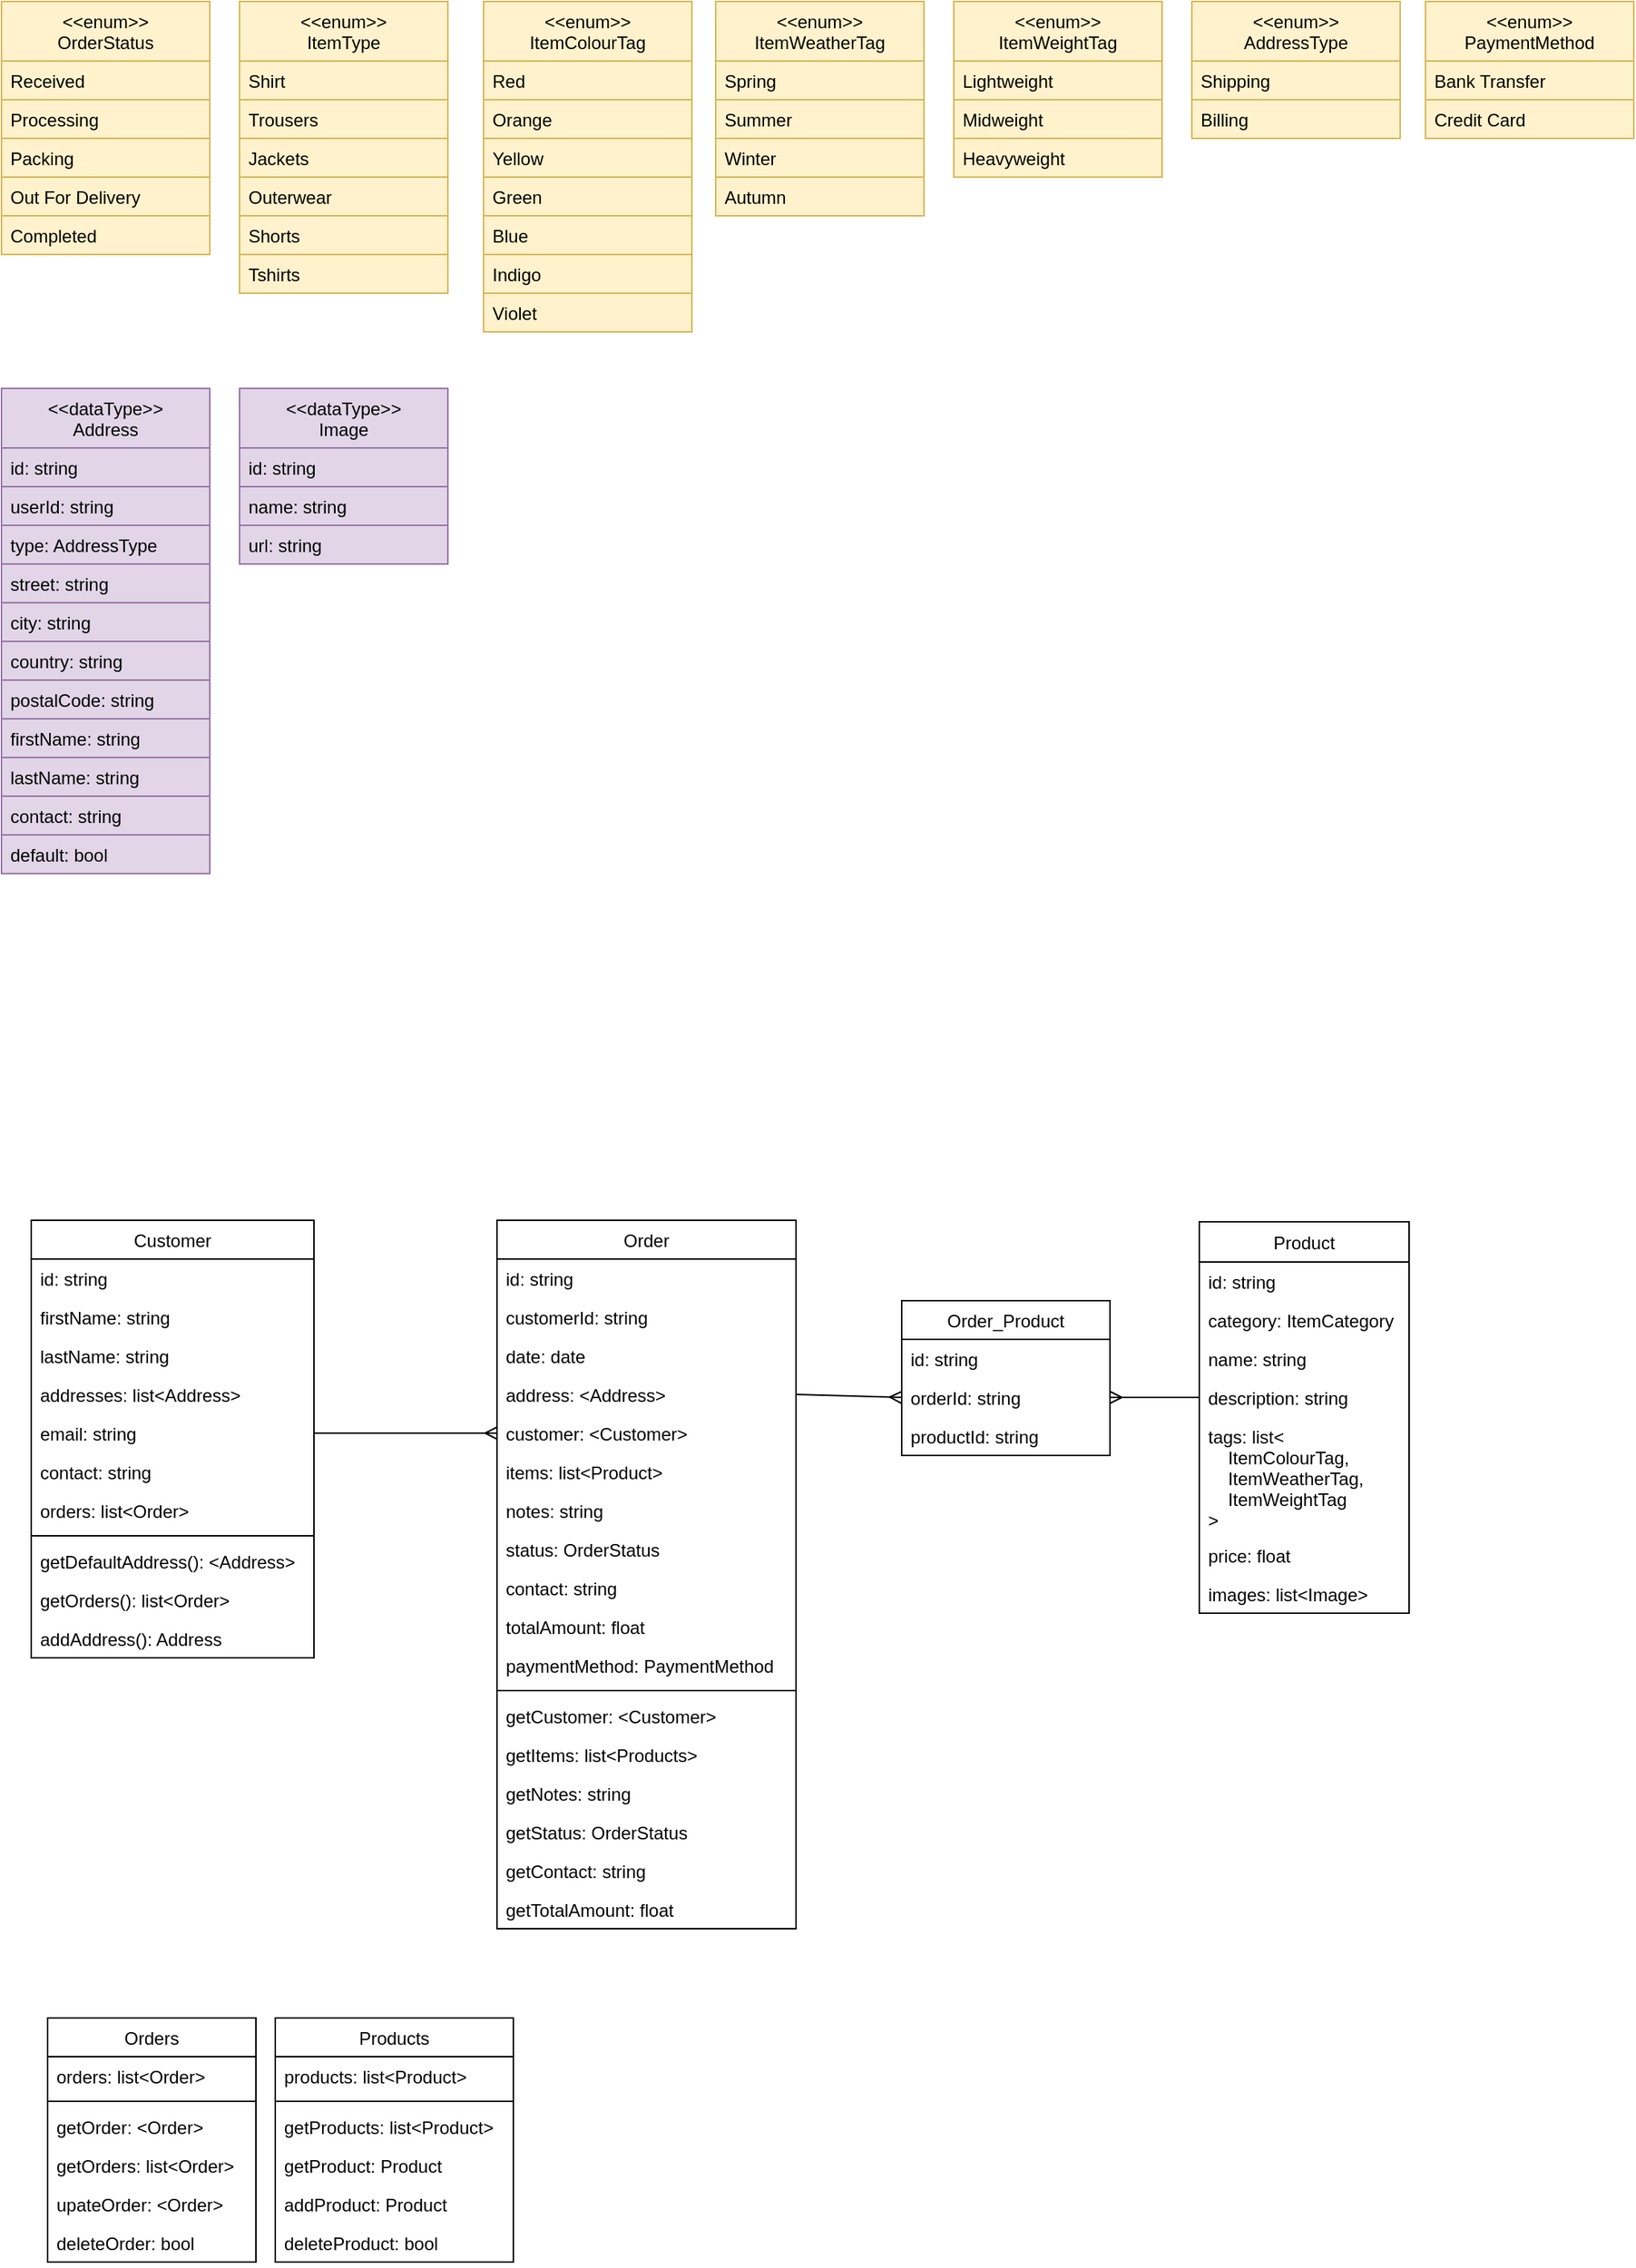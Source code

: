 <mxfile version="14.9.8" type="device"><diagram id="C5RBs43oDa-KdzZeNtuy" name="Page-1"><mxGraphModel dx="1104" dy="794" grid="0" gridSize="10" guides="1" tooltips="1" connect="1" arrows="1" fold="1" page="1" pageScale="1" pageWidth="1169" pageHeight="827" math="0" shadow="0"><root><mxCell id="WIyWlLk6GJQsqaUBKTNV-0"/><mxCell id="WIyWlLk6GJQsqaUBKTNV-1" parent="WIyWlLk6GJQsqaUBKTNV-0"/><mxCell id="N-RZTyFLxeLSmj9aeRfa-0" value="Customer" style="swimlane;fontStyle=0;align=center;verticalAlign=top;childLayout=stackLayout;horizontal=1;startSize=26;horizontalStack=0;resizeParent=1;resizeLast=0;collapsible=1;marginBottom=0;rounded=0;shadow=0;strokeWidth=1;" vertex="1" parent="WIyWlLk6GJQsqaUBKTNV-1"><mxGeometry x="40" y="859" width="190" height="294" as="geometry"><mxRectangle x="220" y="120" width="160" height="26" as="alternateBounds"/></mxGeometry></mxCell><mxCell id="N-RZTyFLxeLSmj9aeRfa-1" value="id: string" style="text;align=left;verticalAlign=top;spacingLeft=4;spacingRight=4;overflow=hidden;rotatable=0;points=[[0,0.5],[1,0.5]];portConstraint=eastwest;" vertex="1" parent="N-RZTyFLxeLSmj9aeRfa-0"><mxGeometry y="26" width="190" height="26" as="geometry"/></mxCell><mxCell id="N-RZTyFLxeLSmj9aeRfa-12" value="firstName: string" style="text;align=left;verticalAlign=top;spacingLeft=4;spacingRight=4;overflow=hidden;rotatable=0;points=[[0,0.5],[1,0.5]];portConstraint=eastwest;" vertex="1" parent="N-RZTyFLxeLSmj9aeRfa-0"><mxGeometry y="52" width="190" height="26" as="geometry"/></mxCell><mxCell id="N-RZTyFLxeLSmj9aeRfa-2" value="lastName: string" style="text;align=left;verticalAlign=top;spacingLeft=4;spacingRight=4;overflow=hidden;rotatable=0;points=[[0,0.5],[1,0.5]];portConstraint=eastwest;rounded=0;shadow=0;html=0;" vertex="1" parent="N-RZTyFLxeLSmj9aeRfa-0"><mxGeometry y="78" width="190" height="26" as="geometry"/></mxCell><mxCell id="N-RZTyFLxeLSmj9aeRfa-3" value="addresses: list&lt;Address&gt;" style="text;align=left;verticalAlign=top;spacingLeft=4;spacingRight=4;overflow=hidden;rotatable=0;points=[[0,0.5],[1,0.5]];portConstraint=eastwest;rounded=0;shadow=0;html=0;" vertex="1" parent="N-RZTyFLxeLSmj9aeRfa-0"><mxGeometry y="104" width="190" height="26" as="geometry"/></mxCell><mxCell id="N-RZTyFLxeLSmj9aeRfa-11" value="email: string" style="text;align=left;verticalAlign=top;spacingLeft=4;spacingRight=4;overflow=hidden;rotatable=0;points=[[0,0.5],[1,0.5]];portConstraint=eastwest;rounded=0;shadow=0;html=0;" vertex="1" parent="N-RZTyFLxeLSmj9aeRfa-0"><mxGeometry y="130" width="190" height="26" as="geometry"/></mxCell><mxCell id="N-RZTyFLxeLSmj9aeRfa-21" value="contact: string" style="text;align=left;verticalAlign=top;spacingLeft=4;spacingRight=4;overflow=hidden;rotatable=0;points=[[0,0.5],[1,0.5]];portConstraint=eastwest;rounded=0;shadow=0;html=0;" vertex="1" parent="N-RZTyFLxeLSmj9aeRfa-0"><mxGeometry y="156" width="190" height="26" as="geometry"/></mxCell><mxCell id="N-RZTyFLxeLSmj9aeRfa-50" value="orders: list&lt;Order&gt;" style="text;align=left;verticalAlign=top;spacingLeft=4;spacingRight=4;overflow=hidden;rotatable=0;points=[[0,0.5],[1,0.5]];portConstraint=eastwest;rounded=0;shadow=0;html=0;" vertex="1" parent="N-RZTyFLxeLSmj9aeRfa-0"><mxGeometry y="182" width="190" height="26" as="geometry"/></mxCell><mxCell id="N-RZTyFLxeLSmj9aeRfa-4" value="" style="line;html=1;strokeWidth=1;align=left;verticalAlign=middle;spacingTop=-1;spacingLeft=3;spacingRight=3;rotatable=0;labelPosition=right;points=[];portConstraint=eastwest;" vertex="1" parent="N-RZTyFLxeLSmj9aeRfa-0"><mxGeometry y="208" width="190" height="8" as="geometry"/></mxCell><mxCell id="N-RZTyFLxeLSmj9aeRfa-5" value="getDefaultAddress(): &lt;Address&gt;" style="text;align=left;verticalAlign=top;spacingLeft=4;spacingRight=4;overflow=hidden;rotatable=0;points=[[0,0.5],[1,0.5]];portConstraint=eastwest;" vertex="1" parent="N-RZTyFLxeLSmj9aeRfa-0"><mxGeometry y="216" width="190" height="26" as="geometry"/></mxCell><mxCell id="N-RZTyFLxeLSmj9aeRfa-51" value="getOrders(): list&lt;Order&gt;" style="text;align=left;verticalAlign=top;spacingLeft=4;spacingRight=4;overflow=hidden;rotatable=0;points=[[0,0.5],[1,0.5]];portConstraint=eastwest;" vertex="1" parent="N-RZTyFLxeLSmj9aeRfa-0"><mxGeometry y="242" width="190" height="26" as="geometry"/></mxCell><mxCell id="N-RZTyFLxeLSmj9aeRfa-117" value="addAddress(): Address" style="text;align=left;verticalAlign=top;spacingLeft=4;spacingRight=4;overflow=hidden;rotatable=0;points=[[0,0.5],[1,0.5]];portConstraint=eastwest;" vertex="1" parent="N-RZTyFLxeLSmj9aeRfa-0"><mxGeometry y="268" width="190" height="26" as="geometry"/></mxCell><mxCell id="N-RZTyFLxeLSmj9aeRfa-13" value="&lt;&lt;dataType&gt;&gt;&#10;Address" style="swimlane;fontStyle=0;childLayout=stackLayout;horizontal=1;startSize=40;horizontalStack=0;resizeParent=1;resizeParentMax=0;resizeLast=0;collapsible=1;marginBottom=0;fillColor=#e1d5e7;strokeColor=#9673a6;" vertex="1" parent="WIyWlLk6GJQsqaUBKTNV-1"><mxGeometry x="20" y="300" width="140" height="326" as="geometry"/></mxCell><mxCell id="N-RZTyFLxeLSmj9aeRfa-14" value="id: string" style="text;strokeColor=#9673a6;fillColor=#e1d5e7;align=left;verticalAlign=top;spacingLeft=4;spacingRight=4;overflow=hidden;rotatable=0;points=[[0,0.5],[1,0.5]];portConstraint=eastwest;" vertex="1" parent="N-RZTyFLxeLSmj9aeRfa-13"><mxGeometry y="40" width="140" height="26" as="geometry"/></mxCell><mxCell id="N-RZTyFLxeLSmj9aeRfa-44" value="userId: string" style="text;strokeColor=#9673a6;fillColor=#e1d5e7;align=left;verticalAlign=top;spacingLeft=4;spacingRight=4;overflow=hidden;rotatable=0;points=[[0,0.5],[1,0.5]];portConstraint=eastwest;" vertex="1" parent="N-RZTyFLxeLSmj9aeRfa-13"><mxGeometry y="66" width="140" height="26" as="geometry"/></mxCell><mxCell id="N-RZTyFLxeLSmj9aeRfa-120" value="type: AddressType" style="text;strokeColor=#9673a6;fillColor=#e1d5e7;align=left;verticalAlign=top;spacingLeft=4;spacingRight=4;overflow=hidden;rotatable=0;points=[[0,0.5],[1,0.5]];portConstraint=eastwest;" vertex="1" parent="N-RZTyFLxeLSmj9aeRfa-13"><mxGeometry y="92" width="140" height="26" as="geometry"/></mxCell><mxCell id="N-RZTyFLxeLSmj9aeRfa-43" value="street: string" style="text;strokeColor=#9673a6;fillColor=#e1d5e7;align=left;verticalAlign=top;spacingLeft=4;spacingRight=4;overflow=hidden;rotatable=0;points=[[0,0.5],[1,0.5]];portConstraint=eastwest;" vertex="1" parent="N-RZTyFLxeLSmj9aeRfa-13"><mxGeometry y="118" width="140" height="26" as="geometry"/></mxCell><mxCell id="N-RZTyFLxeLSmj9aeRfa-15" value="city: string" style="text;strokeColor=#9673a6;fillColor=#e1d5e7;align=left;verticalAlign=top;spacingLeft=4;spacingRight=4;overflow=hidden;rotatable=0;points=[[0,0.5],[1,0.5]];portConstraint=eastwest;" vertex="1" parent="N-RZTyFLxeLSmj9aeRfa-13"><mxGeometry y="144" width="140" height="26" as="geometry"/></mxCell><mxCell id="N-RZTyFLxeLSmj9aeRfa-16" value="country: string" style="text;strokeColor=#9673a6;fillColor=#e1d5e7;align=left;verticalAlign=top;spacingLeft=4;spacingRight=4;overflow=hidden;rotatable=0;points=[[0,0.5],[1,0.5]];portConstraint=eastwest;" vertex="1" parent="N-RZTyFLxeLSmj9aeRfa-13"><mxGeometry y="170" width="140" height="26" as="geometry"/></mxCell><mxCell id="N-RZTyFLxeLSmj9aeRfa-17" value="postalCode: string" style="text;strokeColor=#9673a6;fillColor=#e1d5e7;align=left;verticalAlign=top;spacingLeft=4;spacingRight=4;overflow=hidden;rotatable=0;points=[[0,0.5],[1,0.5]];portConstraint=eastwest;" vertex="1" parent="N-RZTyFLxeLSmj9aeRfa-13"><mxGeometry y="196" width="140" height="26" as="geometry"/></mxCell><mxCell id="N-RZTyFLxeLSmj9aeRfa-18" value="firstName: string" style="text;strokeColor=#9673a6;fillColor=#e1d5e7;align=left;verticalAlign=top;spacingLeft=4;spacingRight=4;overflow=hidden;rotatable=0;points=[[0,0.5],[1,0.5]];portConstraint=eastwest;" vertex="1" parent="N-RZTyFLxeLSmj9aeRfa-13"><mxGeometry y="222" width="140" height="26" as="geometry"/></mxCell><mxCell id="N-RZTyFLxeLSmj9aeRfa-19" value="lastName: string" style="text;strokeColor=#9673a6;fillColor=#e1d5e7;align=left;verticalAlign=top;spacingLeft=4;spacingRight=4;overflow=hidden;rotatable=0;points=[[0,0.5],[1,0.5]];portConstraint=eastwest;" vertex="1" parent="N-RZTyFLxeLSmj9aeRfa-13"><mxGeometry y="248" width="140" height="26" as="geometry"/></mxCell><mxCell id="N-RZTyFLxeLSmj9aeRfa-20" value="contact: string" style="text;strokeColor=#9673a6;fillColor=#e1d5e7;align=left;verticalAlign=top;spacingLeft=4;spacingRight=4;overflow=hidden;rotatable=0;points=[[0,0.5],[1,0.5]];portConstraint=eastwest;" vertex="1" parent="N-RZTyFLxeLSmj9aeRfa-13"><mxGeometry y="274" width="140" height="26" as="geometry"/></mxCell><mxCell id="N-RZTyFLxeLSmj9aeRfa-22" value="default: bool" style="text;strokeColor=#9673a6;fillColor=#e1d5e7;align=left;verticalAlign=top;spacingLeft=4;spacingRight=4;overflow=hidden;rotatable=0;points=[[0,0.5],[1,0.5]];portConstraint=eastwest;" vertex="1" parent="N-RZTyFLxeLSmj9aeRfa-13"><mxGeometry y="300" width="140" height="26" as="geometry"/></mxCell><mxCell id="N-RZTyFLxeLSmj9aeRfa-23" value="Order" style="swimlane;fontStyle=0;childLayout=stackLayout;horizontal=1;startSize=26;horizontalStack=0;resizeParent=1;resizeParentMax=0;resizeLast=0;collapsible=1;marginBottom=0;" vertex="1" parent="WIyWlLk6GJQsqaUBKTNV-1"><mxGeometry x="353" y="859" width="201" height="476" as="geometry"/></mxCell><mxCell id="N-RZTyFLxeLSmj9aeRfa-24" value="id: string" style="text;strokeColor=none;fillColor=none;align=left;verticalAlign=top;spacingLeft=4;spacingRight=4;overflow=hidden;rotatable=0;points=[[0,0.5],[1,0.5]];portConstraint=eastwest;" vertex="1" parent="N-RZTyFLxeLSmj9aeRfa-23"><mxGeometry y="26" width="201" height="26" as="geometry"/></mxCell><mxCell id="N-RZTyFLxeLSmj9aeRfa-125" value="customerId: string" style="text;strokeColor=none;fillColor=none;align=left;verticalAlign=top;spacingLeft=4;spacingRight=4;overflow=hidden;rotatable=0;points=[[0,0.5],[1,0.5]];portConstraint=eastwest;" vertex="1" parent="N-RZTyFLxeLSmj9aeRfa-23"><mxGeometry y="52" width="201" height="26" as="geometry"/></mxCell><mxCell id="N-RZTyFLxeLSmj9aeRfa-26" value="date: date" style="text;strokeColor=none;fillColor=none;align=left;verticalAlign=top;spacingLeft=4;spacingRight=4;overflow=hidden;rotatable=0;points=[[0,0.5],[1,0.5]];portConstraint=eastwest;" vertex="1" parent="N-RZTyFLxeLSmj9aeRfa-23"><mxGeometry y="78" width="201" height="26" as="geometry"/></mxCell><mxCell id="N-RZTyFLxeLSmj9aeRfa-45" value="address: &lt;Address&gt;" style="text;strokeColor=none;fillColor=none;align=left;verticalAlign=top;spacingLeft=4;spacingRight=4;overflow=hidden;rotatable=0;points=[[0,0.5],[1,0.5]];portConstraint=eastwest;" vertex="1" parent="N-RZTyFLxeLSmj9aeRfa-23"><mxGeometry y="104" width="201" height="26" as="geometry"/></mxCell><mxCell id="N-RZTyFLxeLSmj9aeRfa-46" value="customer: &lt;Customer&gt;" style="text;strokeColor=none;fillColor=none;align=left;verticalAlign=top;spacingLeft=4;spacingRight=4;overflow=hidden;rotatable=0;points=[[0,0.5],[1,0.5]];portConstraint=eastwest;" vertex="1" parent="N-RZTyFLxeLSmj9aeRfa-23"><mxGeometry y="130" width="201" height="26" as="geometry"/></mxCell><mxCell id="N-RZTyFLxeLSmj9aeRfa-25" value="items: list&lt;Product&gt;" style="text;strokeColor=none;fillColor=none;align=left;verticalAlign=top;spacingLeft=4;spacingRight=4;overflow=hidden;rotatable=0;points=[[0,0.5],[1,0.5]];portConstraint=eastwest;" vertex="1" parent="N-RZTyFLxeLSmj9aeRfa-23"><mxGeometry y="156" width="201" height="26" as="geometry"/></mxCell><mxCell id="N-RZTyFLxeLSmj9aeRfa-34" value="notes: string" style="text;strokeColor=none;fillColor=none;align=left;verticalAlign=top;spacingLeft=4;spacingRight=4;overflow=hidden;rotatable=0;points=[[0,0.5],[1,0.5]];portConstraint=eastwest;" vertex="1" parent="N-RZTyFLxeLSmj9aeRfa-23"><mxGeometry y="182" width="201" height="26" as="geometry"/></mxCell><mxCell id="N-RZTyFLxeLSmj9aeRfa-33" value="status: OrderStatus" style="text;strokeColor=none;fillColor=none;align=left;verticalAlign=top;spacingLeft=4;spacingRight=4;overflow=hidden;rotatable=0;points=[[0,0.5],[1,0.5]];portConstraint=eastwest;" vertex="1" parent="N-RZTyFLxeLSmj9aeRfa-23"><mxGeometry y="208" width="201" height="26" as="geometry"/></mxCell><mxCell id="N-RZTyFLxeLSmj9aeRfa-52" value="contact: string" style="text;strokeColor=none;fillColor=none;align=left;verticalAlign=top;spacingLeft=4;spacingRight=4;overflow=hidden;rotatable=0;points=[[0,0.5],[1,0.5]];portConstraint=eastwest;" vertex="1" parent="N-RZTyFLxeLSmj9aeRfa-23"><mxGeometry y="234" width="201" height="26" as="geometry"/></mxCell><mxCell id="N-RZTyFLxeLSmj9aeRfa-56" value="totalAmount: float" style="text;strokeColor=none;fillColor=none;align=left;verticalAlign=top;spacingLeft=4;spacingRight=4;overflow=hidden;rotatable=0;points=[[0,0.5],[1,0.5]];portConstraint=eastwest;" vertex="1" parent="N-RZTyFLxeLSmj9aeRfa-23"><mxGeometry y="260" width="201" height="26" as="geometry"/></mxCell><mxCell id="N-RZTyFLxeLSmj9aeRfa-162" value="paymentMethod: PaymentMethod" style="text;strokeColor=none;fillColor=none;align=left;verticalAlign=top;spacingLeft=4;spacingRight=4;overflow=hidden;rotatable=0;points=[[0,0.5],[1,0.5]];portConstraint=eastwest;" vertex="1" parent="N-RZTyFLxeLSmj9aeRfa-23"><mxGeometry y="286" width="201" height="26" as="geometry"/></mxCell><mxCell id="N-RZTyFLxeLSmj9aeRfa-47" value="" style="line;html=1;strokeWidth=1;align=left;verticalAlign=middle;spacingTop=-1;spacingLeft=3;spacingRight=3;rotatable=0;labelPosition=right;points=[];portConstraint=eastwest;" vertex="1" parent="N-RZTyFLxeLSmj9aeRfa-23"><mxGeometry y="312" width="201" height="8" as="geometry"/></mxCell><mxCell id="N-RZTyFLxeLSmj9aeRfa-48" value="getCustomer: &lt;Customer&gt;" style="text;strokeColor=none;fillColor=none;align=left;verticalAlign=top;spacingLeft=4;spacingRight=4;overflow=hidden;rotatable=0;points=[[0,0.5],[1,0.5]];portConstraint=eastwest;" vertex="1" parent="N-RZTyFLxeLSmj9aeRfa-23"><mxGeometry y="320" width="201" height="26" as="geometry"/></mxCell><mxCell id="N-RZTyFLxeLSmj9aeRfa-49" value="getItems: list&lt;Products&gt;" style="text;strokeColor=none;fillColor=none;align=left;verticalAlign=top;spacingLeft=4;spacingRight=4;overflow=hidden;rotatable=0;points=[[0,0.5],[1,0.5]];portConstraint=eastwest;" vertex="1" parent="N-RZTyFLxeLSmj9aeRfa-23"><mxGeometry y="346" width="201" height="26" as="geometry"/></mxCell><mxCell id="N-RZTyFLxeLSmj9aeRfa-53" value="getNotes: string" style="text;strokeColor=none;fillColor=none;align=left;verticalAlign=top;spacingLeft=4;spacingRight=4;overflow=hidden;rotatable=0;points=[[0,0.5],[1,0.5]];portConstraint=eastwest;" vertex="1" parent="N-RZTyFLxeLSmj9aeRfa-23"><mxGeometry y="372" width="201" height="26" as="geometry"/></mxCell><mxCell id="N-RZTyFLxeLSmj9aeRfa-55" value="getStatus: OrderStatus" style="text;strokeColor=none;fillColor=none;align=left;verticalAlign=top;spacingLeft=4;spacingRight=4;overflow=hidden;rotatable=0;points=[[0,0.5],[1,0.5]];portConstraint=eastwest;" vertex="1" parent="N-RZTyFLxeLSmj9aeRfa-23"><mxGeometry y="398" width="201" height="26" as="geometry"/></mxCell><mxCell id="N-RZTyFLxeLSmj9aeRfa-54" value="getContact: string" style="text;strokeColor=none;fillColor=none;align=left;verticalAlign=top;spacingLeft=4;spacingRight=4;overflow=hidden;rotatable=0;points=[[0,0.5],[1,0.5]];portConstraint=eastwest;" vertex="1" parent="N-RZTyFLxeLSmj9aeRfa-23"><mxGeometry y="424" width="201" height="26" as="geometry"/></mxCell><mxCell id="N-RZTyFLxeLSmj9aeRfa-57" value="getTotalAmount: float" style="text;strokeColor=none;fillColor=none;align=left;verticalAlign=top;spacingLeft=4;spacingRight=4;overflow=hidden;rotatable=0;points=[[0,0.5],[1,0.5]];portConstraint=eastwest;" vertex="1" parent="N-RZTyFLxeLSmj9aeRfa-23"><mxGeometry y="450" width="201" height="26" as="geometry"/></mxCell><mxCell id="N-RZTyFLxeLSmj9aeRfa-27" value="&lt;&lt;enum&gt;&gt;&#10;OrderStatus" style="swimlane;fontStyle=0;childLayout=stackLayout;horizontal=1;startSize=40;horizontalStack=0;resizeParent=1;resizeParentMax=0;resizeLast=0;collapsible=1;marginBottom=0;labelBorderColor=none;fillColor=#fff2cc;strokeColor=#d6b656;" vertex="1" parent="WIyWlLk6GJQsqaUBKTNV-1"><mxGeometry x="20" y="40" width="140" height="170" as="geometry"/></mxCell><mxCell id="N-RZTyFLxeLSmj9aeRfa-28" value="Received" style="text;strokeColor=#d6b656;fillColor=#fff2cc;align=left;verticalAlign=top;spacingLeft=4;spacingRight=4;overflow=hidden;rotatable=0;points=[[0,0.5],[1,0.5]];portConstraint=eastwest;" vertex="1" parent="N-RZTyFLxeLSmj9aeRfa-27"><mxGeometry y="40" width="140" height="26" as="geometry"/></mxCell><mxCell id="N-RZTyFLxeLSmj9aeRfa-29" value="Processing" style="text;strokeColor=#d6b656;fillColor=#fff2cc;align=left;verticalAlign=top;spacingLeft=4;spacingRight=4;overflow=hidden;rotatable=0;points=[[0,0.5],[1,0.5]];portConstraint=eastwest;" vertex="1" parent="N-RZTyFLxeLSmj9aeRfa-27"><mxGeometry y="66" width="140" height="26" as="geometry"/></mxCell><mxCell id="N-RZTyFLxeLSmj9aeRfa-30" value="Packing" style="text;strokeColor=#d6b656;fillColor=#fff2cc;align=left;verticalAlign=top;spacingLeft=4;spacingRight=4;overflow=hidden;rotatable=0;points=[[0,0.5],[1,0.5]];portConstraint=eastwest;" vertex="1" parent="N-RZTyFLxeLSmj9aeRfa-27"><mxGeometry y="92" width="140" height="26" as="geometry"/></mxCell><mxCell id="N-RZTyFLxeLSmj9aeRfa-31" value="Out For Delivery" style="text;strokeColor=#d6b656;fillColor=#fff2cc;align=left;verticalAlign=top;spacingLeft=4;spacingRight=4;overflow=hidden;rotatable=0;points=[[0,0.5],[1,0.5]];portConstraint=eastwest;" vertex="1" parent="N-RZTyFLxeLSmj9aeRfa-27"><mxGeometry y="118" width="140" height="26" as="geometry"/></mxCell><mxCell id="N-RZTyFLxeLSmj9aeRfa-32" value="Completed" style="text;strokeColor=#d6b656;fillColor=#fff2cc;align=left;verticalAlign=top;spacingLeft=4;spacingRight=4;overflow=hidden;rotatable=0;points=[[0,0.5],[1,0.5]];portConstraint=eastwest;" vertex="1" parent="N-RZTyFLxeLSmj9aeRfa-27"><mxGeometry y="144" width="140" height="26" as="geometry"/></mxCell><mxCell id="N-RZTyFLxeLSmj9aeRfa-35" value="Orders" style="swimlane;fontStyle=0;childLayout=stackLayout;horizontal=1;startSize=26;horizontalStack=0;resizeParent=1;resizeParentMax=0;resizeLast=0;collapsible=1;marginBottom=0;" vertex="1" parent="WIyWlLk6GJQsqaUBKTNV-1"><mxGeometry x="51" y="1395" width="140" height="164" as="geometry"/></mxCell><mxCell id="N-RZTyFLxeLSmj9aeRfa-36" value="orders: list&lt;Order&gt;" style="text;strokeColor=none;fillColor=none;align=left;verticalAlign=top;spacingLeft=4;spacingRight=4;overflow=hidden;rotatable=0;points=[[0,0.5],[1,0.5]];portConstraint=eastwest;" vertex="1" parent="N-RZTyFLxeLSmj9aeRfa-35"><mxGeometry y="26" width="140" height="26" as="geometry"/></mxCell><mxCell id="N-RZTyFLxeLSmj9aeRfa-39" value="" style="line;html=1;strokeWidth=1;align=left;verticalAlign=middle;spacingTop=-1;spacingLeft=3;spacingRight=3;rotatable=0;labelPosition=right;points=[];portConstraint=eastwest;" vertex="1" parent="N-RZTyFLxeLSmj9aeRfa-35"><mxGeometry y="52" width="140" height="8" as="geometry"/></mxCell><mxCell id="N-RZTyFLxeLSmj9aeRfa-38" value="getOrder: &lt;Order&gt;" style="text;strokeColor=none;fillColor=none;align=left;verticalAlign=top;spacingLeft=4;spacingRight=4;overflow=hidden;rotatable=0;points=[[0,0.5],[1,0.5]];portConstraint=eastwest;" vertex="1" parent="N-RZTyFLxeLSmj9aeRfa-35"><mxGeometry y="60" width="140" height="26" as="geometry"/></mxCell><mxCell id="N-RZTyFLxeLSmj9aeRfa-40" value="getOrders: list&lt;Order&gt;" style="text;strokeColor=none;fillColor=none;align=left;verticalAlign=top;spacingLeft=4;spacingRight=4;overflow=hidden;rotatable=0;points=[[0,0.5],[1,0.5]];portConstraint=eastwest;" vertex="1" parent="N-RZTyFLxeLSmj9aeRfa-35"><mxGeometry y="86" width="140" height="26" as="geometry"/></mxCell><mxCell id="N-RZTyFLxeLSmj9aeRfa-41" value="upateOrder: &lt;Order&gt;" style="text;strokeColor=none;fillColor=none;align=left;verticalAlign=top;spacingLeft=4;spacingRight=4;overflow=hidden;rotatable=0;points=[[0,0.5],[1,0.5]];portConstraint=eastwest;" vertex="1" parent="N-RZTyFLxeLSmj9aeRfa-35"><mxGeometry y="112" width="140" height="26" as="geometry"/></mxCell><mxCell id="N-RZTyFLxeLSmj9aeRfa-42" value="deleteOrder: bool" style="text;strokeColor=none;fillColor=none;align=left;verticalAlign=top;spacingLeft=4;spacingRight=4;overflow=hidden;rotatable=0;points=[[0,0.5],[1,0.5]];portConstraint=eastwest;" vertex="1" parent="N-RZTyFLxeLSmj9aeRfa-35"><mxGeometry y="138" width="140" height="26" as="geometry"/></mxCell><mxCell id="N-RZTyFLxeLSmj9aeRfa-58" value="Product" style="swimlane;fontStyle=0;childLayout=stackLayout;horizontal=1;startSize=27;horizontalStack=0;resizeParent=1;resizeParentMax=0;resizeLast=0;collapsible=1;marginBottom=0;" vertex="1" parent="WIyWlLk6GJQsqaUBKTNV-1"><mxGeometry x="825" y="860" width="141" height="263" as="geometry"/></mxCell><mxCell id="N-RZTyFLxeLSmj9aeRfa-59" value="id: string" style="text;align=left;verticalAlign=top;spacingLeft=4;spacingRight=4;overflow=hidden;rotatable=0;points=[[0,0.5],[1,0.5]];portConstraint=eastwest;" vertex="1" parent="N-RZTyFLxeLSmj9aeRfa-58"><mxGeometry y="27" width="141" height="26" as="geometry"/></mxCell><mxCell id="N-RZTyFLxeLSmj9aeRfa-60" value="category: ItemCategory" style="text;align=left;verticalAlign=top;spacingLeft=4;spacingRight=4;overflow=hidden;rotatable=0;points=[[0,0.5],[1,0.5]];portConstraint=eastwest;" vertex="1" parent="N-RZTyFLxeLSmj9aeRfa-58"><mxGeometry y="53" width="141" height="26" as="geometry"/></mxCell><mxCell id="N-RZTyFLxeLSmj9aeRfa-63" value="name: string" style="text;align=left;verticalAlign=top;spacingLeft=4;spacingRight=4;overflow=hidden;rotatable=0;points=[[0,0.5],[1,0.5]];portConstraint=eastwest;" vertex="1" parent="N-RZTyFLxeLSmj9aeRfa-58"><mxGeometry y="79" width="141" height="26" as="geometry"/></mxCell><mxCell id="N-RZTyFLxeLSmj9aeRfa-65" value="description: string" style="text;align=left;verticalAlign=top;spacingLeft=4;spacingRight=4;overflow=hidden;rotatable=0;points=[[0,0.5],[1,0.5]];portConstraint=eastwest;" vertex="1" parent="N-RZTyFLxeLSmj9aeRfa-58"><mxGeometry y="105" width="141" height="26" as="geometry"/></mxCell><mxCell id="N-RZTyFLxeLSmj9aeRfa-64" value="tags: list&lt;&#10;    ItemColourTag, &#10;    ItemWeatherTag, &#10;    ItemWeightTag&#10;&gt;" style="text;align=left;verticalAlign=top;spacingLeft=4;spacingRight=4;overflow=hidden;rotatable=0;points=[[0,0.5],[1,0.5]];portConstraint=eastwest;" vertex="1" parent="N-RZTyFLxeLSmj9aeRfa-58"><mxGeometry y="131" width="141" height="80" as="geometry"/></mxCell><mxCell id="N-RZTyFLxeLSmj9aeRfa-62" value="price: float" style="text;align=left;verticalAlign=top;spacingLeft=4;spacingRight=4;overflow=hidden;rotatable=0;points=[[0,0.5],[1,0.5]];portConstraint=eastwest;" vertex="1" parent="N-RZTyFLxeLSmj9aeRfa-58"><mxGeometry y="211" width="141" height="26" as="geometry"/></mxCell><mxCell id="N-RZTyFLxeLSmj9aeRfa-61" value="images: list&lt;Image&gt;" style="text;align=left;verticalAlign=top;spacingLeft=4;spacingRight=4;overflow=hidden;rotatable=0;points=[[0,0.5],[1,0.5]];portConstraint=eastwest;" vertex="1" parent="N-RZTyFLxeLSmj9aeRfa-58"><mxGeometry y="237" width="141" height="26" as="geometry"/></mxCell><mxCell id="N-RZTyFLxeLSmj9aeRfa-66" value="&lt;&lt;enum&gt;&gt;&#10;ItemType" style="swimlane;fontStyle=0;childLayout=stackLayout;horizontal=1;startSize=40;horizontalStack=0;resizeParent=1;resizeParentMax=0;resizeLast=0;collapsible=1;marginBottom=0;fillColor=#fff2cc;strokeColor=#d6b656;" vertex="1" parent="WIyWlLk6GJQsqaUBKTNV-1"><mxGeometry x="180" y="40" width="140" height="196" as="geometry"/></mxCell><mxCell id="N-RZTyFLxeLSmj9aeRfa-67" value="Shirt" style="text;strokeColor=#d6b656;fillColor=#fff2cc;align=left;verticalAlign=top;spacingLeft=4;spacingRight=4;overflow=hidden;rotatable=0;points=[[0,0.5],[1,0.5]];portConstraint=eastwest;" vertex="1" parent="N-RZTyFLxeLSmj9aeRfa-66"><mxGeometry y="40" width="140" height="26" as="geometry"/></mxCell><mxCell id="N-RZTyFLxeLSmj9aeRfa-68" value="Trousers" style="text;strokeColor=#d6b656;fillColor=#fff2cc;align=left;verticalAlign=top;spacingLeft=4;spacingRight=4;overflow=hidden;rotatable=0;points=[[0,0.5],[1,0.5]];portConstraint=eastwest;" vertex="1" parent="N-RZTyFLxeLSmj9aeRfa-66"><mxGeometry y="66" width="140" height="26" as="geometry"/></mxCell><mxCell id="N-RZTyFLxeLSmj9aeRfa-69" value="Jackets" style="text;strokeColor=#d6b656;fillColor=#fff2cc;align=left;verticalAlign=top;spacingLeft=4;spacingRight=4;overflow=hidden;rotatable=0;points=[[0,0.5],[1,0.5]];portConstraint=eastwest;" vertex="1" parent="N-RZTyFLxeLSmj9aeRfa-66"><mxGeometry y="92" width="140" height="26" as="geometry"/></mxCell><mxCell id="N-RZTyFLxeLSmj9aeRfa-70" value="Outerwear" style="text;strokeColor=#d6b656;fillColor=#fff2cc;align=left;verticalAlign=top;spacingLeft=4;spacingRight=4;overflow=hidden;rotatable=0;points=[[0,0.5],[1,0.5]];portConstraint=eastwest;" vertex="1" parent="N-RZTyFLxeLSmj9aeRfa-66"><mxGeometry y="118" width="140" height="26" as="geometry"/></mxCell><mxCell id="N-RZTyFLxeLSmj9aeRfa-71" value="Shorts" style="text;strokeColor=#d6b656;fillColor=#fff2cc;align=left;verticalAlign=top;spacingLeft=4;spacingRight=4;overflow=hidden;rotatable=0;points=[[0,0.5],[1,0.5]];portConstraint=eastwest;" vertex="1" parent="N-RZTyFLxeLSmj9aeRfa-66"><mxGeometry y="144" width="140" height="26" as="geometry"/></mxCell><mxCell id="N-RZTyFLxeLSmj9aeRfa-72" value="Tshirts" style="text;strokeColor=#d6b656;fillColor=#fff2cc;align=left;verticalAlign=top;spacingLeft=4;spacingRight=4;overflow=hidden;rotatable=0;points=[[0,0.5],[1,0.5]];portConstraint=eastwest;" vertex="1" parent="N-RZTyFLxeLSmj9aeRfa-66"><mxGeometry y="170" width="140" height="26" as="geometry"/></mxCell><mxCell id="N-RZTyFLxeLSmj9aeRfa-73" value="&lt;&lt;enum&gt;&gt;&#10;ItemColourTag" style="swimlane;fontStyle=0;childLayout=stackLayout;horizontal=1;startSize=40;horizontalStack=0;resizeParent=1;resizeParentMax=0;resizeLast=0;collapsible=1;marginBottom=0;fillColor=#fff2cc;strokeColor=#d6b656;" vertex="1" parent="WIyWlLk6GJQsqaUBKTNV-1"><mxGeometry x="344" y="40" width="140" height="222" as="geometry"/></mxCell><mxCell id="N-RZTyFLxeLSmj9aeRfa-74" value="Red" style="text;strokeColor=#d6b656;fillColor=#fff2cc;align=left;verticalAlign=top;spacingLeft=4;spacingRight=4;overflow=hidden;rotatable=0;points=[[0,0.5],[1,0.5]];portConstraint=eastwest;" vertex="1" parent="N-RZTyFLxeLSmj9aeRfa-73"><mxGeometry y="40" width="140" height="26" as="geometry"/></mxCell><mxCell id="N-RZTyFLxeLSmj9aeRfa-75" value="Orange" style="text;strokeColor=#d6b656;fillColor=#fff2cc;align=left;verticalAlign=top;spacingLeft=4;spacingRight=4;overflow=hidden;rotatable=0;points=[[0,0.5],[1,0.5]];portConstraint=eastwest;" vertex="1" parent="N-RZTyFLxeLSmj9aeRfa-73"><mxGeometry y="66" width="140" height="26" as="geometry"/></mxCell><mxCell id="N-RZTyFLxeLSmj9aeRfa-81" value="Yellow" style="text;strokeColor=#d6b656;fillColor=#fff2cc;align=left;verticalAlign=top;spacingLeft=4;spacingRight=4;overflow=hidden;rotatable=0;points=[[0,0.5],[1,0.5]];portConstraint=eastwest;" vertex="1" parent="N-RZTyFLxeLSmj9aeRfa-73"><mxGeometry y="92" width="140" height="26" as="geometry"/></mxCell><mxCell id="N-RZTyFLxeLSmj9aeRfa-80" value="Green" style="text;strokeColor=#d6b656;fillColor=#fff2cc;align=left;verticalAlign=top;spacingLeft=4;spacingRight=4;overflow=hidden;rotatable=0;points=[[0,0.5],[1,0.5]];portConstraint=eastwest;" vertex="1" parent="N-RZTyFLxeLSmj9aeRfa-73"><mxGeometry y="118" width="140" height="26" as="geometry"/></mxCell><mxCell id="N-RZTyFLxeLSmj9aeRfa-76" value="Blue" style="text;strokeColor=#d6b656;fillColor=#fff2cc;align=left;verticalAlign=top;spacingLeft=4;spacingRight=4;overflow=hidden;rotatable=0;points=[[0,0.5],[1,0.5]];portConstraint=eastwest;" vertex="1" parent="N-RZTyFLxeLSmj9aeRfa-73"><mxGeometry y="144" width="140" height="26" as="geometry"/></mxCell><mxCell id="N-RZTyFLxeLSmj9aeRfa-77" value="Indigo" style="text;strokeColor=#d6b656;fillColor=#fff2cc;align=left;verticalAlign=top;spacingLeft=4;spacingRight=4;overflow=hidden;rotatable=0;points=[[0,0.5],[1,0.5]];portConstraint=eastwest;" vertex="1" parent="N-RZTyFLxeLSmj9aeRfa-73"><mxGeometry y="170" width="140" height="26" as="geometry"/></mxCell><mxCell id="N-RZTyFLxeLSmj9aeRfa-78" value="Violet" style="text;strokeColor=#d6b656;fillColor=#fff2cc;align=left;verticalAlign=top;spacingLeft=4;spacingRight=4;overflow=hidden;rotatable=0;points=[[0,0.5],[1,0.5]];portConstraint=eastwest;" vertex="1" parent="N-RZTyFLxeLSmj9aeRfa-73"><mxGeometry y="196" width="140" height="26" as="geometry"/></mxCell><mxCell id="N-RZTyFLxeLSmj9aeRfa-82" value="&lt;&lt;enum&gt;&gt;&#10;ItemWeatherTag" style="swimlane;fontStyle=0;childLayout=stackLayout;horizontal=1;startSize=40;horizontalStack=0;resizeParent=1;resizeParentMax=0;resizeLast=0;collapsible=1;marginBottom=0;fillColor=#fff2cc;strokeColor=#d6b656;" vertex="1" parent="WIyWlLk6GJQsqaUBKTNV-1"><mxGeometry x="500" y="40" width="140" height="144" as="geometry"/></mxCell><mxCell id="N-RZTyFLxeLSmj9aeRfa-83" value="Spring" style="text;strokeColor=#d6b656;fillColor=#fff2cc;align=left;verticalAlign=top;spacingLeft=4;spacingRight=4;overflow=hidden;rotatable=0;points=[[0,0.5],[1,0.5]];portConstraint=eastwest;" vertex="1" parent="N-RZTyFLxeLSmj9aeRfa-82"><mxGeometry y="40" width="140" height="26" as="geometry"/></mxCell><mxCell id="N-RZTyFLxeLSmj9aeRfa-84" value="Summer" style="text;strokeColor=#d6b656;fillColor=#fff2cc;align=left;verticalAlign=top;spacingLeft=4;spacingRight=4;overflow=hidden;rotatable=0;points=[[0,0.5],[1,0.5]];portConstraint=eastwest;" vertex="1" parent="N-RZTyFLxeLSmj9aeRfa-82"><mxGeometry y="66" width="140" height="26" as="geometry"/></mxCell><mxCell id="N-RZTyFLxeLSmj9aeRfa-85" value="Winter" style="text;strokeColor=#d6b656;fillColor=#fff2cc;align=left;verticalAlign=top;spacingLeft=4;spacingRight=4;overflow=hidden;rotatable=0;points=[[0,0.5],[1,0.5]];portConstraint=eastwest;" vertex="1" parent="N-RZTyFLxeLSmj9aeRfa-82"><mxGeometry y="92" width="140" height="26" as="geometry"/></mxCell><mxCell id="N-RZTyFLxeLSmj9aeRfa-86" value="Autumn" style="text;strokeColor=#d6b656;fillColor=#fff2cc;align=left;verticalAlign=top;spacingLeft=4;spacingRight=4;overflow=hidden;rotatable=0;points=[[0,0.5],[1,0.5]];portConstraint=eastwest;" vertex="1" parent="N-RZTyFLxeLSmj9aeRfa-82"><mxGeometry y="118" width="140" height="26" as="geometry"/></mxCell><mxCell id="N-RZTyFLxeLSmj9aeRfa-90" value="&lt;&lt;enum&gt;&gt;&#10;ItemWeightTag" style="swimlane;fontStyle=0;childLayout=stackLayout;horizontal=1;startSize=40;horizontalStack=0;resizeParent=1;resizeParentMax=0;resizeLast=0;collapsible=1;marginBottom=0;fillColor=#fff2cc;strokeColor=#d6b656;" vertex="1" parent="WIyWlLk6GJQsqaUBKTNV-1"><mxGeometry x="660" y="40" width="140" height="118" as="geometry"/></mxCell><mxCell id="N-RZTyFLxeLSmj9aeRfa-91" value="Lightweight" style="text;strokeColor=#d6b656;fillColor=#fff2cc;align=left;verticalAlign=top;spacingLeft=4;spacingRight=4;overflow=hidden;rotatable=0;points=[[0,0.5],[1,0.5]];portConstraint=eastwest;" vertex="1" parent="N-RZTyFLxeLSmj9aeRfa-90"><mxGeometry y="40" width="140" height="26" as="geometry"/></mxCell><mxCell id="N-RZTyFLxeLSmj9aeRfa-92" value="Midweight" style="text;strokeColor=#d6b656;fillColor=#fff2cc;align=left;verticalAlign=top;spacingLeft=4;spacingRight=4;overflow=hidden;rotatable=0;points=[[0,0.5],[1,0.5]];portConstraint=eastwest;" vertex="1" parent="N-RZTyFLxeLSmj9aeRfa-90"><mxGeometry y="66" width="140" height="26" as="geometry"/></mxCell><mxCell id="N-RZTyFLxeLSmj9aeRfa-93" value="Heavyweight" style="text;strokeColor=#d6b656;fillColor=#fff2cc;align=left;verticalAlign=top;spacingLeft=4;spacingRight=4;overflow=hidden;rotatable=0;points=[[0,0.5],[1,0.5]];portConstraint=eastwest;" vertex="1" parent="N-RZTyFLxeLSmj9aeRfa-90"><mxGeometry y="92" width="140" height="26" as="geometry"/></mxCell><mxCell id="N-RZTyFLxeLSmj9aeRfa-95" value="&lt;&lt;dataType&gt;&gt;&#10;Image" style="swimlane;fontStyle=0;childLayout=stackLayout;horizontal=1;startSize=40;horizontalStack=0;resizeParent=1;resizeParentMax=0;resizeLast=0;collapsible=1;marginBottom=0;fillColor=#e1d5e7;strokeColor=#9673a6;" vertex="1" parent="WIyWlLk6GJQsqaUBKTNV-1"><mxGeometry x="180" y="300" width="140" height="118" as="geometry"/></mxCell><mxCell id="N-RZTyFLxeLSmj9aeRfa-96" value="id: string" style="text;strokeColor=#9673a6;fillColor=#e1d5e7;align=left;verticalAlign=top;spacingLeft=4;spacingRight=4;overflow=hidden;rotatable=0;points=[[0,0.5],[1,0.5]];portConstraint=eastwest;" vertex="1" parent="N-RZTyFLxeLSmj9aeRfa-95"><mxGeometry y="40" width="140" height="26" as="geometry"/></mxCell><mxCell id="N-RZTyFLxeLSmj9aeRfa-97" value="name: string" style="text;strokeColor=#9673a6;fillColor=#e1d5e7;align=left;verticalAlign=top;spacingLeft=4;spacingRight=4;overflow=hidden;rotatable=0;points=[[0,0.5],[1,0.5]];portConstraint=eastwest;" vertex="1" parent="N-RZTyFLxeLSmj9aeRfa-95"><mxGeometry y="66" width="140" height="26" as="geometry"/></mxCell><mxCell id="N-RZTyFLxeLSmj9aeRfa-98" value="url: string" style="text;strokeColor=#9673a6;fillColor=#e1d5e7;align=left;verticalAlign=top;spacingLeft=4;spacingRight=4;overflow=hidden;rotatable=0;points=[[0,0.5],[1,0.5]];portConstraint=eastwest;" vertex="1" parent="N-RZTyFLxeLSmj9aeRfa-95"><mxGeometry y="92" width="140" height="26" as="geometry"/></mxCell><mxCell id="N-RZTyFLxeLSmj9aeRfa-121" value="&lt;&lt;enum&gt;&gt;&#10;AddressType" style="swimlane;fontStyle=0;childLayout=stackLayout;horizontal=1;startSize=40;horizontalStack=0;resizeParent=1;resizeParentMax=0;resizeLast=0;collapsible=1;marginBottom=0;fillColor=#fff2cc;strokeColor=#d6b656;" vertex="1" parent="WIyWlLk6GJQsqaUBKTNV-1"><mxGeometry x="820" y="40" width="140" height="92" as="geometry"/></mxCell><mxCell id="N-RZTyFLxeLSmj9aeRfa-122" value="Shipping" style="text;strokeColor=#d6b656;fillColor=#fff2cc;align=left;verticalAlign=top;spacingLeft=4;spacingRight=4;overflow=hidden;rotatable=0;points=[[0,0.5],[1,0.5]];portConstraint=eastwest;" vertex="1" parent="N-RZTyFLxeLSmj9aeRfa-121"><mxGeometry y="40" width="140" height="26" as="geometry"/></mxCell><mxCell id="N-RZTyFLxeLSmj9aeRfa-123" value="Billing" style="text;strokeColor=#d6b656;fillColor=#fff2cc;align=left;verticalAlign=top;spacingLeft=4;spacingRight=4;overflow=hidden;rotatable=0;points=[[0,0.5],[1,0.5]];portConstraint=eastwest;" vertex="1" parent="N-RZTyFLxeLSmj9aeRfa-121"><mxGeometry y="66" width="140" height="26" as="geometry"/></mxCell><mxCell id="N-RZTyFLxeLSmj9aeRfa-126" value="Products" style="swimlane;fontStyle=0;childLayout=stackLayout;horizontal=1;startSize=26;horizontalStack=0;resizeParent=1;resizeParentMax=0;resizeLast=0;collapsible=1;marginBottom=0;" vertex="1" parent="WIyWlLk6GJQsqaUBKTNV-1"><mxGeometry x="204" y="1395" width="160" height="164" as="geometry"/></mxCell><mxCell id="N-RZTyFLxeLSmj9aeRfa-127" value="products: list&lt;Product&gt;" style="text;strokeColor=none;fillColor=none;align=left;verticalAlign=top;spacingLeft=4;spacingRight=4;overflow=hidden;rotatable=0;points=[[0,0.5],[1,0.5]];portConstraint=eastwest;" vertex="1" parent="N-RZTyFLxeLSmj9aeRfa-126"><mxGeometry y="26" width="160" height="26" as="geometry"/></mxCell><mxCell id="N-RZTyFLxeLSmj9aeRfa-130" value="" style="line;html=1;strokeWidth=1;align=left;verticalAlign=middle;spacingTop=-1;spacingLeft=3;spacingRight=3;rotatable=0;labelPosition=right;points=[];portConstraint=eastwest;" vertex="1" parent="N-RZTyFLxeLSmj9aeRfa-126"><mxGeometry y="52" width="160" height="8" as="geometry"/></mxCell><mxCell id="N-RZTyFLxeLSmj9aeRfa-128" value="getProducts: list&lt;Product&gt;" style="text;strokeColor=none;fillColor=none;align=left;verticalAlign=top;spacingLeft=4;spacingRight=4;overflow=hidden;rotatable=0;points=[[0,0.5],[1,0.5]];portConstraint=eastwest;" vertex="1" parent="N-RZTyFLxeLSmj9aeRfa-126"><mxGeometry y="60" width="160" height="26" as="geometry"/></mxCell><mxCell id="N-RZTyFLxeLSmj9aeRfa-129" value="getProduct: Product" style="text;strokeColor=none;fillColor=none;align=left;verticalAlign=top;spacingLeft=4;spacingRight=4;overflow=hidden;rotatable=0;points=[[0,0.5],[1,0.5]];portConstraint=eastwest;" vertex="1" parent="N-RZTyFLxeLSmj9aeRfa-126"><mxGeometry y="86" width="160" height="26" as="geometry"/></mxCell><mxCell id="N-RZTyFLxeLSmj9aeRfa-131" value="addProduct: Product" style="text;strokeColor=none;fillColor=none;align=left;verticalAlign=top;spacingLeft=4;spacingRight=4;overflow=hidden;rotatable=0;points=[[0,0.5],[1,0.5]];portConstraint=eastwest;" vertex="1" parent="N-RZTyFLxeLSmj9aeRfa-126"><mxGeometry y="112" width="160" height="26" as="geometry"/></mxCell><mxCell id="N-RZTyFLxeLSmj9aeRfa-132" value="deleteProduct: bool" style="text;strokeColor=none;fillColor=none;align=left;verticalAlign=top;spacingLeft=4;spacingRight=4;overflow=hidden;rotatable=0;points=[[0,0.5],[1,0.5]];portConstraint=eastwest;" vertex="1" parent="N-RZTyFLxeLSmj9aeRfa-126"><mxGeometry y="138" width="160" height="26" as="geometry"/></mxCell><mxCell id="N-RZTyFLxeLSmj9aeRfa-137" value="" style="endArrow=ERmany;html=1;endFill=0;entryX=0;entryY=0.5;entryDx=0;entryDy=0;exitX=1;exitY=0.5;exitDx=0;exitDy=0;" edge="1" parent="WIyWlLk6GJQsqaUBKTNV-1" source="N-RZTyFLxeLSmj9aeRfa-45" target="N-RZTyFLxeLSmj9aeRfa-140"><mxGeometry width="50" height="50" relative="1" as="geometry"><mxPoint x="576" y="978" as="sourcePoint"/><mxPoint x="610" y="978" as="targetPoint"/></mxGeometry></mxCell><mxCell id="N-RZTyFLxeLSmj9aeRfa-138" value="Order_Product" style="swimlane;fontStyle=0;childLayout=stackLayout;horizontal=1;startSize=26;horizontalStack=0;resizeParent=1;resizeParentMax=0;resizeLast=0;collapsible=1;marginBottom=0;" vertex="1" parent="WIyWlLk6GJQsqaUBKTNV-1"><mxGeometry x="625" y="913" width="140" height="104" as="geometry"/></mxCell><mxCell id="N-RZTyFLxeLSmj9aeRfa-139" value="id: string" style="text;strokeColor=none;fillColor=none;align=left;verticalAlign=top;spacingLeft=4;spacingRight=4;overflow=hidden;rotatable=0;points=[[0,0.5],[1,0.5]];portConstraint=eastwest;" vertex="1" parent="N-RZTyFLxeLSmj9aeRfa-138"><mxGeometry y="26" width="140" height="26" as="geometry"/></mxCell><mxCell id="N-RZTyFLxeLSmj9aeRfa-140" value="orderId: string" style="text;strokeColor=none;fillColor=none;align=left;verticalAlign=top;spacingLeft=4;spacingRight=4;overflow=hidden;rotatable=0;points=[[0,0.5],[1,0.5]];portConstraint=eastwest;" vertex="1" parent="N-RZTyFLxeLSmj9aeRfa-138"><mxGeometry y="52" width="140" height="26" as="geometry"/></mxCell><mxCell id="N-RZTyFLxeLSmj9aeRfa-141" value="productId: string" style="text;strokeColor=none;fillColor=none;align=left;verticalAlign=top;spacingLeft=4;spacingRight=4;overflow=hidden;rotatable=0;points=[[0,0.5],[1,0.5]];portConstraint=eastwest;" vertex="1" parent="N-RZTyFLxeLSmj9aeRfa-138"><mxGeometry y="78" width="140" height="26" as="geometry"/></mxCell><mxCell id="N-RZTyFLxeLSmj9aeRfa-142" value="" style="endArrow=none;html=1;exitX=1;exitY=0.5;exitDx=0;exitDy=0;endFill=0;entryX=0;entryY=0.5;entryDx=0;entryDy=0;startArrow=ERmany;startFill=0;" edge="1" parent="WIyWlLk6GJQsqaUBKTNV-1" source="N-RZTyFLxeLSmj9aeRfa-140" target="N-RZTyFLxeLSmj9aeRfa-65"><mxGeometry width="50" height="50" relative="1" as="geometry"><mxPoint x="728" y="1049.004" as="sourcePoint"/><mxPoint x="806" y="1049" as="targetPoint"/></mxGeometry></mxCell><mxCell id="N-RZTyFLxeLSmj9aeRfa-143" value="" style="endArrow=ERmany;html=1;endFill=0;entryX=0;entryY=0.5;entryDx=0;entryDy=0;" edge="1" parent="WIyWlLk6GJQsqaUBKTNV-1" source="N-RZTyFLxeLSmj9aeRfa-11" target="N-RZTyFLxeLSmj9aeRfa-46"><mxGeometry width="50" height="50" relative="1" as="geometry"><mxPoint x="266" y="1005.504" as="sourcePoint"/><mxPoint x="344" y="1005.5" as="targetPoint"/></mxGeometry></mxCell><mxCell id="N-RZTyFLxeLSmj9aeRfa-163" value="&lt;&lt;enum&gt;&gt;&#10;PaymentMethod" style="swimlane;fontStyle=0;childLayout=stackLayout;horizontal=1;startSize=40;horizontalStack=0;resizeParent=1;resizeParentMax=0;resizeLast=0;collapsible=1;marginBottom=0;fillColor=#fff2cc;strokeColor=#d6b656;" vertex="1" parent="WIyWlLk6GJQsqaUBKTNV-1"><mxGeometry x="977" y="40" width="140" height="92" as="geometry"/></mxCell><mxCell id="N-RZTyFLxeLSmj9aeRfa-164" value="Bank Transfer" style="text;strokeColor=#d6b656;fillColor=#fff2cc;align=left;verticalAlign=top;spacingLeft=4;spacingRight=4;overflow=hidden;rotatable=0;points=[[0,0.5],[1,0.5]];portConstraint=eastwest;" vertex="1" parent="N-RZTyFLxeLSmj9aeRfa-163"><mxGeometry y="40" width="140" height="26" as="geometry"/></mxCell><mxCell id="N-RZTyFLxeLSmj9aeRfa-165" value="Credit Card" style="text;strokeColor=#d6b656;fillColor=#fff2cc;align=left;verticalAlign=top;spacingLeft=4;spacingRight=4;overflow=hidden;rotatable=0;points=[[0,0.5],[1,0.5]];portConstraint=eastwest;" vertex="1" parent="N-RZTyFLxeLSmj9aeRfa-163"><mxGeometry y="66" width="140" height="26" as="geometry"/></mxCell></root></mxGraphModel></diagram></mxfile>